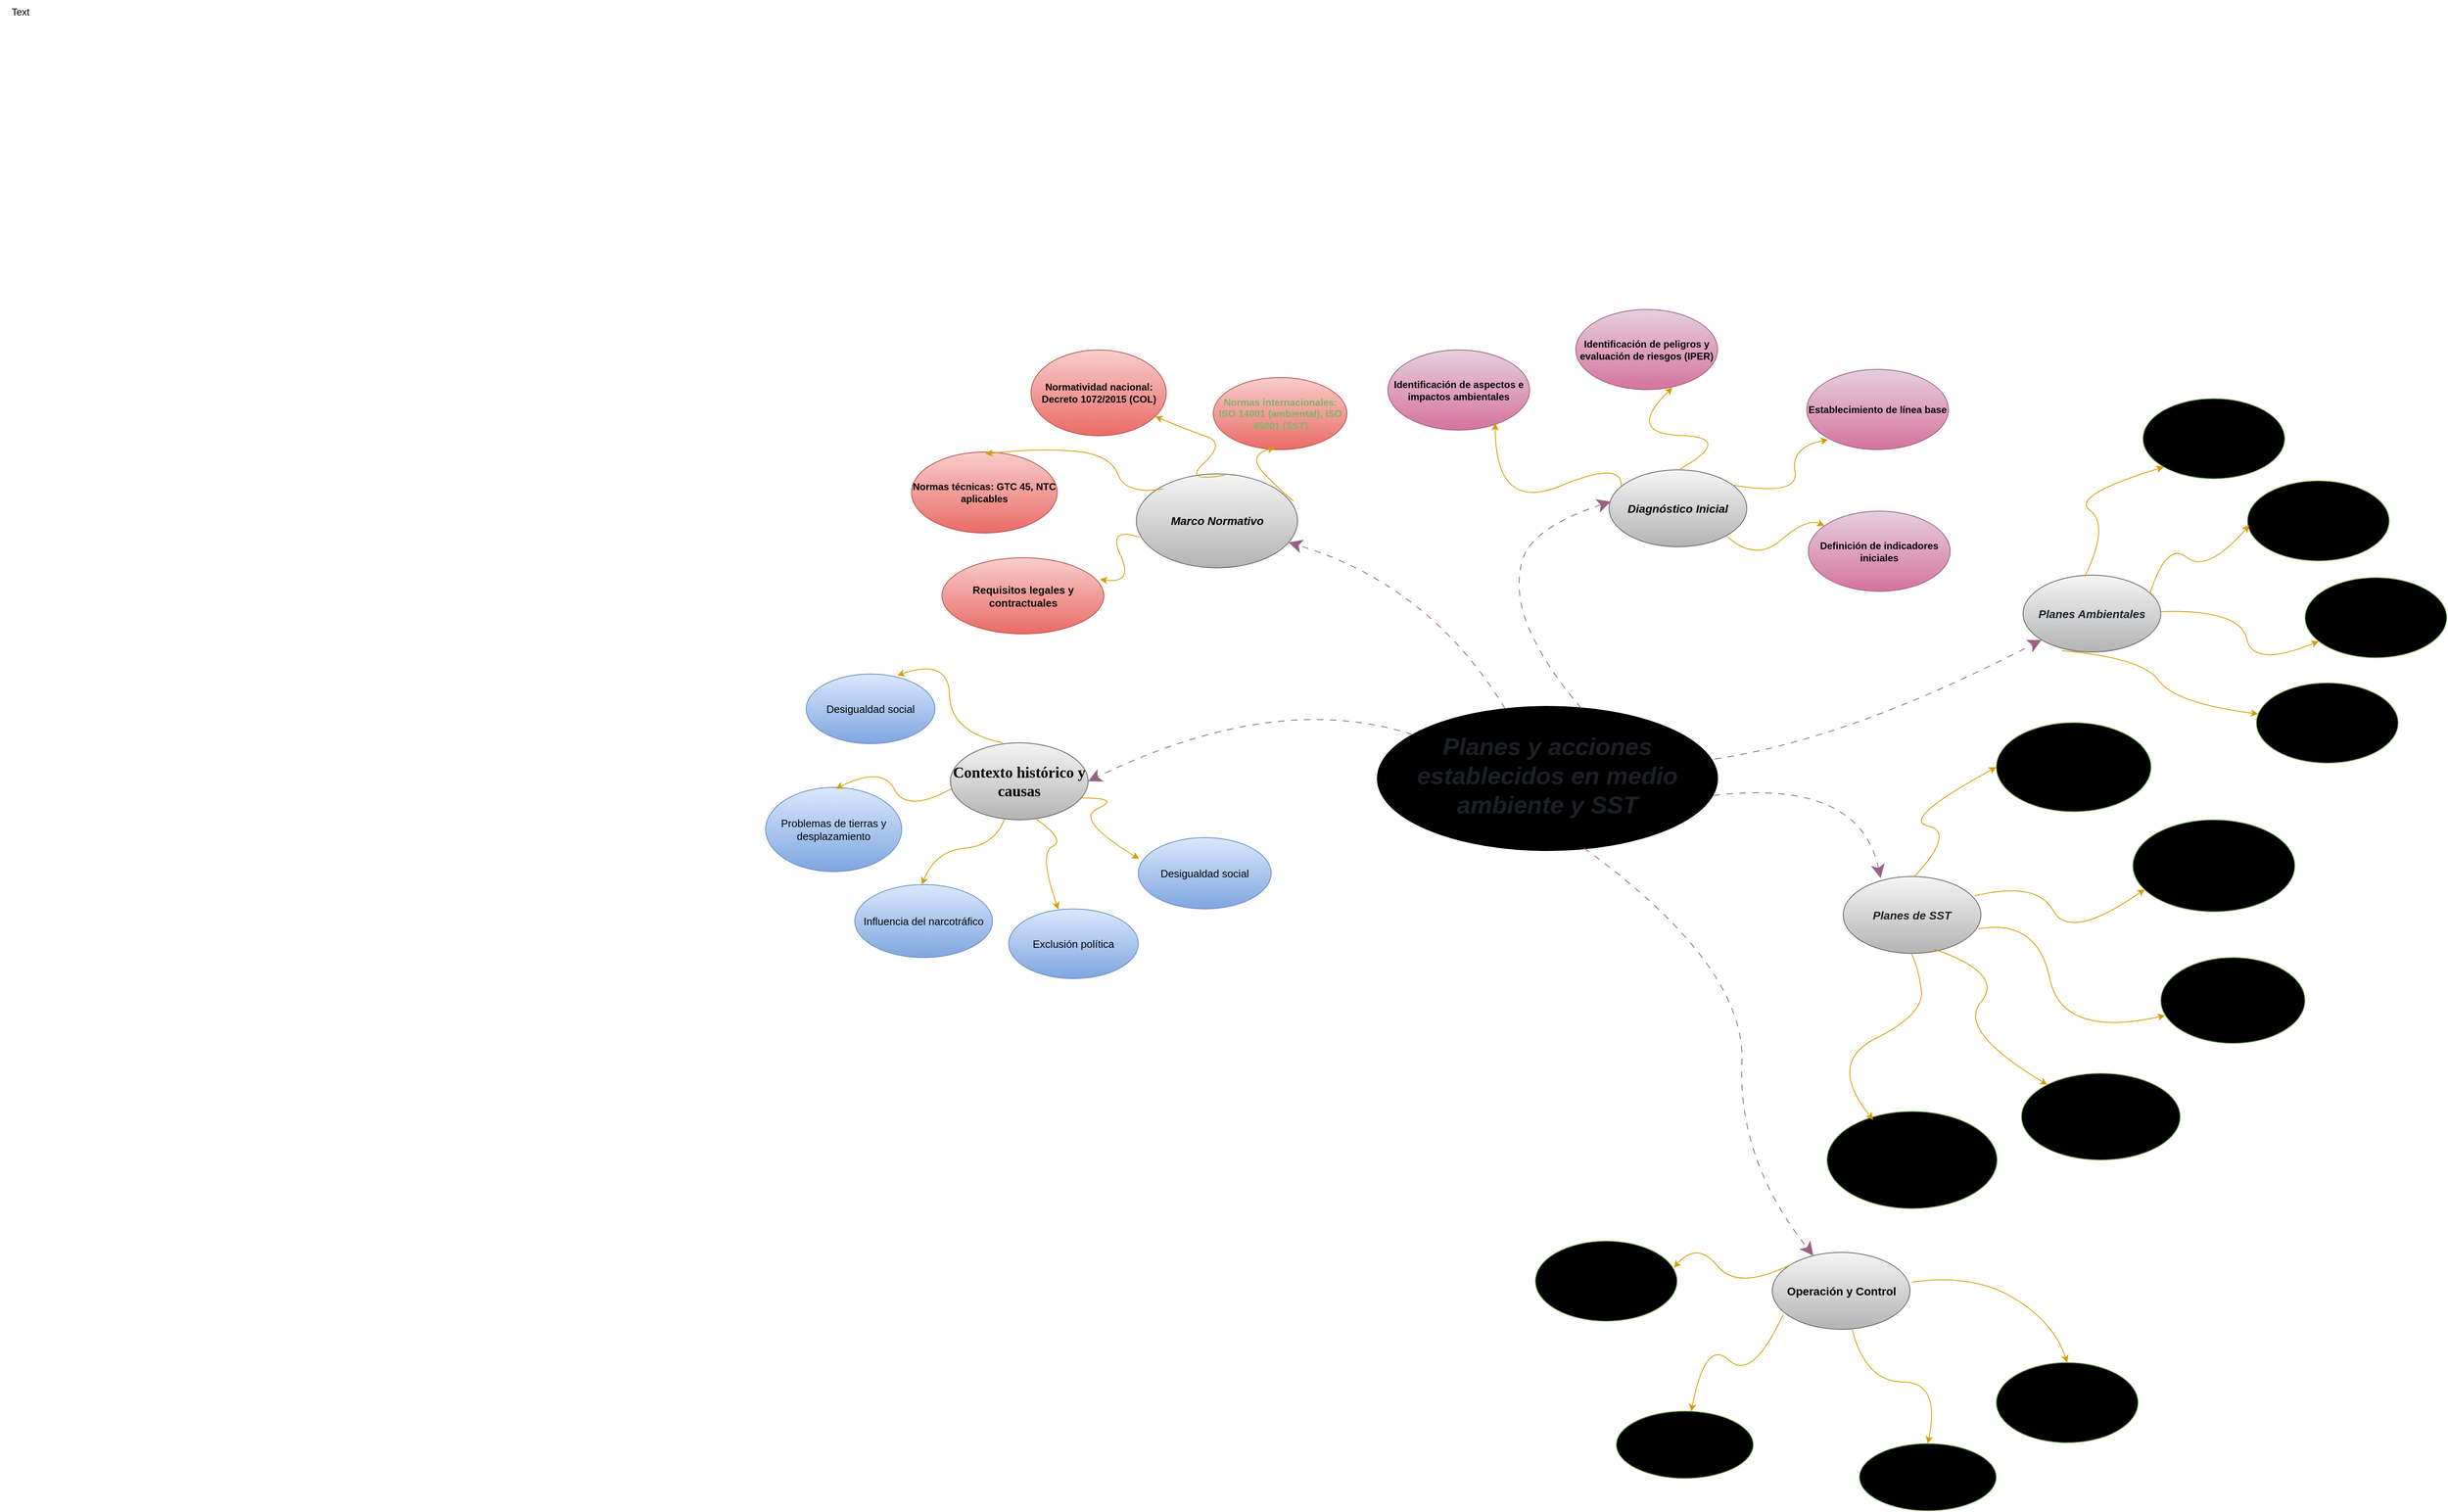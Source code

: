 <mxfile version="28.2.0">
  <diagram name="Página-1" id="9V0abgNr6W8b1tbWLRrC">
    <mxGraphModel dx="1965" dy="1160" grid="1" gridSize="10" guides="1" tooltips="1" connect="1" arrows="1" fold="1" page="1" pageScale="1" pageWidth="3000" pageHeight="1700" math="0" shadow="0">
      <root>
        <mxCell id="0" />
        <mxCell id="1" parent="0" />
        <mxCell id="u9baPHzRedg1W3_j4SZ9-1" value="Text" style="text;html=1;align=center;verticalAlign=middle;resizable=0;points=[];autosize=1;strokeColor=none;fillColor=none;" parent="1" vertex="1">
          <mxGeometry x="255" y="88" width="50" height="30" as="geometry" />
        </mxCell>
        <mxCell id="u9baPHzRedg1W3_j4SZ9-66" value="&lt;h3 style=&quot;box-sizing: border-box; scroll-behavior: smooth; margin-top: 0px; margin-bottom: 0.5rem; line-height: 1.2; font-size: 1.875rem;&quot;&gt;&lt;font face=&quot;Helvetica&quot; style=&quot;color: light-dark(rgb(29, 33, 37), rgb(255, 255, 0));&quot;&gt;&lt;i style=&quot;&quot;&gt;Planes y acciones establecidos en medio ambiente y SST&lt;/i&gt;&lt;/font&gt;&lt;/h3&gt;" style="ellipse;whiteSpace=wrap;html=1;fillColor=#d5e8d4;strokeColor=light-dark(#000000,#33FF33);gradientColor=light-dark(#97D077,#66FF66);align=center;" parent="1" vertex="1">
          <mxGeometry x="1955" y="960" width="420" height="178" as="geometry" />
        </mxCell>
        <mxCell id="u9baPHzRedg1W3_j4SZ9-67" value="&lt;font face=&quot;Times New Roman&quot; style=&quot;color: light-dark(rgb(0, 0, 0), rgb(255, 255, 51)); font-size: 19px;&quot;&gt;&lt;b&gt;Contexto histórico y causas&lt;/b&gt;&lt;/font&gt;" style="ellipse;whiteSpace=wrap;html=1;fillColor=#f5f5f5;strokeColor=#666666;gradientColor=#b3b3b3;" parent="1" vertex="1">
          <mxGeometry x="1428" y="1005" width="170" height="95" as="geometry" />
        </mxCell>
        <mxCell id="u9baPHzRedg1W3_j4SZ9-68" value="&lt;h3&gt;&lt;font style=&quot;color: light-dark(rgb(0, 0, 0), rgb(51, 255, 255));&quot; face=&quot;Helvetica&quot;&gt;&lt;span&gt;&lt;i&gt;Marco Normativo&lt;/i&gt;&lt;/span&gt;&lt;/font&gt;&lt;/h3&gt;" style="ellipse;whiteSpace=wrap;html=1;fillColor=#f5f5f5;strokeColor=#666666;gradientColor=#b3b3b3;fontStyle=1" parent="1" vertex="1">
          <mxGeometry x="1657.5" y="673" width="199" height="116" as="geometry" />
        </mxCell>
        <mxCell id="u9baPHzRedg1W3_j4SZ9-69" value="&lt;h3&gt;&lt;font style=&quot;color: light-dark(rgb(29, 33, 37), rgb(255, 255, 0));&quot;&gt;&lt;b&gt;&lt;i&gt;Planes de SST&lt;/i&gt;&lt;/b&gt;&lt;/font&gt;&lt;/h3&gt;" style="ellipse;whiteSpace=wrap;html=1;fillColor=#f5f5f5;strokeColor=#666666;gradientColor=#b3b3b3;" parent="1" vertex="1">
          <mxGeometry x="2530" y="1170" width="170" height="95" as="geometry" />
        </mxCell>
        <mxCell id="u9baPHzRedg1W3_j4SZ9-70" value="&lt;h3&gt;&lt;font style=&quot;color: light-dark(rgb(0, 0, 0), rgb(102, 255, 102));&quot;&gt;&lt;b&gt;&lt;i&gt;Diagnóstico Inicial&lt;/i&gt;&lt;/b&gt;&lt;/font&gt;&lt;/h3&gt;" style="ellipse;whiteSpace=wrap;html=1;fillColor=#f5f5f5;strokeColor=#666666;gradientColor=#b3b3b3;" parent="1" vertex="1">
          <mxGeometry x="2241" y="668" width="170" height="95" as="geometry" />
        </mxCell>
        <mxCell id="u9baPHzRedg1W3_j4SZ9-71" value="&lt;h3&gt;&lt;font style=&quot;color: light-dark(rgb(29, 33, 37), rgb(255, 255, 0));&quot;&gt;&lt;b&gt;&lt;i&gt;Planes Ambientales&lt;/i&gt;&lt;/b&gt;&lt;/font&gt;&lt;/h3&gt;" style="ellipse;whiteSpace=wrap;html=1;fillColor=#f5f5f5;strokeColor=#666666;gradientColor=#b3b3b3;" parent="1" vertex="1">
          <mxGeometry x="2752" y="798" width="170" height="95" as="geometry" />
        </mxCell>
        <mxCell id="u9baPHzRedg1W3_j4SZ9-72" value="" style="curved=1;endArrow=classic;html=1;rounded=0;fillColor=#e6d0de;gradientColor=#d5739d;strokeColor=#996185;startSize=20;endSize=14;fontStyle=0;dashed=1;dashPattern=8 8;startArrow=none;startFill=0;entryX=0.013;entryY=0.412;entryDx=0;entryDy=0;entryPerimeter=0;exitX=0.6;exitY=0.013;exitDx=0;exitDy=0;exitPerimeter=0;" parent="1" source="u9baPHzRedg1W3_j4SZ9-66" target="u9baPHzRedg1W3_j4SZ9-70" edge="1">
          <mxGeometry width="50" height="50" relative="1" as="geometry">
            <mxPoint x="2063" y="1036" as="sourcePoint" />
            <mxPoint x="2097.5" y="892.11" as="targetPoint" />
            <Array as="points">
              <mxPoint x="2165" y="914" />
              <mxPoint x="2123" y="822" />
              <mxPoint x="2144" y="740" />
            </Array>
          </mxGeometry>
        </mxCell>
        <mxCell id="u9baPHzRedg1W3_j4SZ9-73" value="" style="curved=1;endArrow=classic;html=1;rounded=0;fillColor=#e6d0de;gradientColor=#d5739d;strokeColor=#996185;startSize=20;endSize=14;fontStyle=0;dashed=1;dashPattern=8 8;startArrow=none;startFill=0;" parent="1" target="u9baPHzRedg1W3_j4SZ9-68" edge="1" source="u9baPHzRedg1W3_j4SZ9-66">
          <mxGeometry width="50" height="50" relative="1" as="geometry">
            <mxPoint x="1937.99" y="1045" as="sourcePoint" />
            <mxPoint x="1764.999" y="870.062" as="targetPoint" />
            <Array as="points">
              <mxPoint x="2020" y="810" />
            </Array>
          </mxGeometry>
        </mxCell>
        <mxCell id="u9baPHzRedg1W3_j4SZ9-74" value="" style="curved=1;endArrow=classic;html=1;rounded=0;fillColor=#e6d0de;gradientColor=#d5739d;strokeColor=#996185;startSize=20;endSize=14;fontStyle=0;dashed=1;dashPattern=8 8;startArrow=none;startFill=0;entryX=0.272;entryY=0.022;entryDx=0;entryDy=0;entryPerimeter=0;exitX=0.988;exitY=0.618;exitDx=0;exitDy=0;exitPerimeter=0;" parent="1" target="u9baPHzRedg1W3_j4SZ9-69" edge="1" source="u9baPHzRedg1W3_j4SZ9-66">
          <mxGeometry width="50" height="50" relative="1" as="geometry">
            <mxPoint x="1962" y="1223" as="sourcePoint" />
            <mxPoint x="1994" y="1365" as="targetPoint" />
            <Array as="points">
              <mxPoint x="2550" y="1049" />
            </Array>
          </mxGeometry>
        </mxCell>
        <mxCell id="u9baPHzRedg1W3_j4SZ9-75" value="" style="curved=1;endArrow=classic;html=1;rounded=0;fillColor=#e6d0de;gradientColor=#d5739d;strokeColor=#996185;startSize=20;endSize=14;fontStyle=0;dashed=1;dashPattern=8 8;startArrow=none;startFill=0;exitX=0.992;exitY=0.365;exitDx=0;exitDy=0;exitPerimeter=0;" parent="1" target="u9baPHzRedg1W3_j4SZ9-71" edge="1" source="u9baPHzRedg1W3_j4SZ9-66">
          <mxGeometry width="50" height="50" relative="1" as="geometry">
            <mxPoint x="2181" y="1189" as="sourcePoint" />
            <mxPoint x="2210" y="1333" as="targetPoint" />
            <Array as="points">
              <mxPoint x="2540" y="1000" />
            </Array>
          </mxGeometry>
        </mxCell>
        <mxCell id="u9baPHzRedg1W3_j4SZ9-76" value="" style="curved=1;endArrow=classic;html=1;rounded=0;fillColor=#e6d0de;gradientColor=#d5739d;strokeColor=#996185;startSize=20;endSize=14;fontStyle=0;dashed=1;dashPattern=8 8;startArrow=none;startFill=0;entryX=1;entryY=0.5;entryDx=0;entryDy=0;" parent="1" source="u9baPHzRedg1W3_j4SZ9-66" target="u9baPHzRedg1W3_j4SZ9-67" edge="1">
          <mxGeometry width="50" height="50" relative="1" as="geometry">
            <mxPoint x="1825.076" y="1297.543" as="sourcePoint" />
            <mxPoint x="1625" y="1322" as="targetPoint" />
            <Array as="points">
              <mxPoint x="1830" y="940" />
            </Array>
          </mxGeometry>
        </mxCell>
        <mxCell id="u9baPHzRedg1W3_j4SZ9-77" value="&lt;font style=&quot;color: light-dark(rgb(0, 0, 0), rgb(51, 255, 255)); font-size: 13px;&quot;&gt;Desigualdad social&lt;/font&gt;" style="ellipse;whiteSpace=wrap;html=1;fillColor=#dae8fc;strokeColor=#6c8ebf;gradientColor=#7ea6e0;" parent="1" vertex="1">
          <mxGeometry x="1250" y="920" width="159" height="86" as="geometry" />
        </mxCell>
        <mxCell id="u9baPHzRedg1W3_j4SZ9-78" value="&lt;font style=&quot;color: light-dark(rgb(0, 0, 0), rgb(51, 255, 255)); font-size: 13px;&quot;&gt;Problemas de tierras y desplazamiento&lt;/font&gt;" style="ellipse;whiteSpace=wrap;html=1;fillColor=#dae8fc;strokeColor=#6c8ebf;gradientColor=#7ea6e0;" parent="1" vertex="1">
          <mxGeometry x="1200" y="1060" width="168" height="104" as="geometry" />
        </mxCell>
        <mxCell id="u9baPHzRedg1W3_j4SZ9-79" value="&lt;font style=&quot;color: light-dark(rgb(0, 0, 0), rgb(51, 255, 255)); font-size: 13px;&quot;&gt;Desigualdad social&lt;/font&gt;" style="ellipse;whiteSpace=wrap;html=1;fillColor=#dae8fc;strokeColor=#6c8ebf;gradientColor=#7ea6e0;" parent="1" vertex="1">
          <mxGeometry x="1660" y="1122" width="164" height="88" as="geometry" />
        </mxCell>
        <mxCell id="u9baPHzRedg1W3_j4SZ9-80" value="&lt;font style=&quot;color: light-dark(rgb(0, 0, 0), rgb(51, 255, 255)); font-size: 13px;&quot;&gt;Influencia del narcotráfico&lt;/font&gt;" style="ellipse;whiteSpace=wrap;html=1;fillColor=#dae8fc;strokeColor=#6c8ebf;gradientColor=#7ea6e0;" parent="1" vertex="1">
          <mxGeometry x="1310" y="1180" width="170" height="90" as="geometry" />
        </mxCell>
        <mxCell id="u9baPHzRedg1W3_j4SZ9-81" value="&lt;font style=&quot;color: light-dark(rgb(0, 0, 0), rgb(51, 255, 255)); font-size: 13px;&quot;&gt;Exclusión política&lt;/font&gt;" style="ellipse;whiteSpace=wrap;html=1;fillColor=#dae8fc;strokeColor=#6c8ebf;gradientColor=#7ea6e0;" parent="1" vertex="1">
          <mxGeometry x="1500" y="1210" width="160" height="86" as="geometry" />
        </mxCell>
        <mxCell id="u9baPHzRedg1W3_j4SZ9-83" value="&lt;font style=&quot;color: light-dark(rgb(130, 179, 102), rgb(102, 255, 255));&quot;&gt;&lt;strong data-start=&quot;463&quot; data-end=&quot;489&quot; style=&quot;&quot;&gt;Normas internacionales&lt;/strong&gt;: ISO 14001 (ambiental), ISO 45001 (SST)&lt;/font&gt;" style="ellipse;whiteSpace=wrap;html=1;fillColor=#f8cecc;strokeColor=light-dark(#B85450,#33FFFF);gradientColor=#ea6b66;fontStyle=1" parent="1" vertex="1">
          <mxGeometry x="1752.5" y="554" width="165" height="89" as="geometry" />
        </mxCell>
        <mxCell id="u9baPHzRedg1W3_j4SZ9-84" value="&lt;font style=&quot;color: light-dark(rgb(0, 0, 0), rgb(102, 255, 255));&quot;&gt;&lt;strong data-start=&quot;534&quot; data-end=&quot;559&quot;&gt;Normatividad nacional&lt;/strong&gt;: Decreto 1072/2015 (COL)&lt;/font&gt;" style="ellipse;whiteSpace=wrap;html=1;fillColor=#f8cecc;strokeColor=light-dark(#B85450,#66FFFF);gradientColor=#ea6b66;fontStyle=1" parent="1" vertex="1">
          <mxGeometry x="1527.5" y="520" width="167" height="106" as="geometry" />
        </mxCell>
        <mxCell id="u9baPHzRedg1W3_j4SZ9-85" value="&lt;font style=&quot;color: light-dark(rgb(0, 0, 0), rgb(102, 255, 255));&quot;&gt;&lt;strong data-start=&quot;589&quot; data-end=&quot;608&quot;&gt;Normas técnicas&lt;/strong&gt;: GTC 45, NTC aplicables&lt;/font&gt;" style="ellipse;whiteSpace=wrap;html=1;fillColor=#f8cecc;strokeColor=light-dark(#B85450,#66FFFF);gradientColor=#ea6b66;fontStyle=1" parent="1" vertex="1">
          <mxGeometry x="1380" y="646" width="180" height="100" as="geometry" />
        </mxCell>
        <mxCell id="u9baPHzRedg1W3_j4SZ9-86" value="&lt;font style=&quot;font-size: 13px; color: light-dark(rgb(0, 0, 0), rgb(102, 255, 255));&quot;&gt;Requisitos legales y contractuales&lt;/font&gt;" style="ellipse;whiteSpace=wrap;html=1;fillColor=#f8cecc;strokeColor=light-dark(#B85450,#66FFFF);gradientColor=#ea6b66;fontStyle=1" parent="1" vertex="1">
          <mxGeometry x="1417.5" y="776.5" width="200" height="94" as="geometry" />
        </mxCell>
        <mxCell id="u9baPHzRedg1W3_j4SZ9-90" value="&lt;font style=&quot;color: light-dark(rgb(0, 0, 0), rgb(51, 255, 255)); font-size: 13px;&quot;&gt;Factores de riesgo ergonómico y psicosocial&lt;/font&gt;" style="ellipse;whiteSpace=wrap;html=1;fillColor=#d5e8d4;strokeColor=#82b366;gradientColor=light-dark(#97D077,#295A52);fontStyle=1" parent="1" vertex="1">
          <mxGeometry x="2510" y="1460" width="210" height="120" as="geometry" />
        </mxCell>
        <mxCell id="u9baPHzRedg1W3_j4SZ9-91" value="&lt;font style=&quot;color: light-dark(rgb(0, 0, 0), rgb(51, 255, 255)); font-size: 13px;&quot;&gt;&lt;b&gt;Gestión de contratistas y visitantes&lt;/b&gt;&lt;/font&gt;" style="ellipse;whiteSpace=wrap;html=1;fillColor=#d5e8d4;strokeColor=#82b366;gradientColor=light-dark(#97D077,#295A52);" parent="1" vertex="1">
          <mxGeometry x="2750" y="1413" width="196" height="107" as="geometry" />
        </mxCell>
        <mxCell id="u9baPHzRedg1W3_j4SZ9-92" value="&lt;font style=&quot;font-size: 13px; color: light-dark(rgb(0, 0, 0), rgb(51, 255, 255));&quot;&gt;&lt;b&gt;Inspecciones planeadas&lt;/b&gt;&lt;/font&gt;" style="ellipse;whiteSpace=wrap;html=1;fillColor=#d5e8d4;strokeColor=#82b366;gradientColor=light-dark(#97D077,#295A52);" parent="1" vertex="1">
          <mxGeometry x="2922" y="1270" width="178" height="106" as="geometry" />
        </mxCell>
        <mxCell id="u9baPHzRedg1W3_j4SZ9-93" value="&lt;font style=&quot;color: light-dark(rgb(0, 0, 0), rgb(51, 255, 255));&quot;&gt;&lt;strong data-end=&quot;1241&quot; data-start=&quot;1217&quot;&gt;Entrega y uso de EPP&lt;/strong&gt; (Elementos de Protección Personal)&lt;/font&gt;" style="ellipse;whiteSpace=wrap;html=1;fillColor=#d5e8d4;strokeColor=#82b366;gradientColor=light-dark(#97D077,#295A52);" parent="1" vertex="1">
          <mxGeometry x="2887.5" y="1100" width="200" height="113.5" as="geometry" />
        </mxCell>
        <mxCell id="u9baPHzRedg1W3_j4SZ9-94" value="&lt;font style=&quot;color: light-dark(rgb(0, 0, 0), rgb(51, 255, 255));&quot;&gt;&lt;strong data-end=&quot;1199&quot; data-start=&quot;1171&quot;&gt;Capacitación y formación&lt;/strong&gt; del personal&lt;/font&gt;" style="ellipse;whiteSpace=wrap;html=1;fillColor=#d5e8d4;strokeColor=#82b366;gradientColor=light-dark(#97D077,#295A52);" parent="1" vertex="1">
          <mxGeometry x="2719" y="980" width="191" height="110" as="geometry" />
        </mxCell>
        <mxCell id="u9baPHzRedg1W3_j4SZ9-95" value="&lt;font style=&quot;color: light-dark(rgb(0, 0, 0), rgb(51, 255, 51));&quot;&gt;&lt;b&gt;Identificación de &lt;span data-end=&quot;775&quot; data-start=&quot;740&quot;&gt;aspectos e impactos ambientales&lt;/span&gt;&lt;/b&gt;&lt;/font&gt;" style="ellipse;whiteSpace=wrap;html=1;fillColor=#e6d0de;strokeColor=#996185;gradientColor=#d5739d;" parent="1" vertex="1">
          <mxGeometry x="1968" y="520" width="175" height="99" as="geometry" />
        </mxCell>
        <mxCell id="u9baPHzRedg1W3_j4SZ9-96" value="&lt;font style=&quot;color: light-dark(rgb(0, 0, 0), rgb(51, 255, 51));&quot;&gt;&lt;b&gt;Identificación de &lt;span data-end=&quot;834&quot; data-start=&quot;798&quot;&gt;peligros y evaluación de riesgos&lt;/span&gt; (IPER)&lt;/b&gt;&lt;/font&gt;" style="ellipse;whiteSpace=wrap;html=1;fillColor=#e6d0de;strokeColor=#996185;gradientColor=#d5739d;" parent="1" vertex="1">
          <mxGeometry x="2200" y="470" width="175" height="99" as="geometry" />
        </mxCell>
        <mxCell id="u9baPHzRedg1W3_j4SZ9-97" value="&lt;font style=&quot;color: light-dark(rgb(0, 0, 0), rgb(51, 255, 51));&quot;&gt;&lt;b&gt;Establecimiento de &lt;span data-end=&quot;879&quot; data-start=&quot;865&quot;&gt;línea base&lt;/span&gt;&lt;/b&gt;&lt;/font&gt;" style="ellipse;whiteSpace=wrap;html=1;fillColor=#e6d0de;strokeColor=#996185;gradientColor=#d5739d;" parent="1" vertex="1">
          <mxGeometry x="2485" y="544" width="175" height="99" as="geometry" />
        </mxCell>
        <mxCell id="u9baPHzRedg1W3_j4SZ9-98" value="&lt;font face=&quot;Helvetica&quot; style=&quot;color: light-dark(rgb(0, 0, 0), rgb(51, 255, 51));&quot;&gt;&lt;b&gt;Definición de &lt;span data-end=&quot;923&quot; data-start=&quot;898&quot;&gt;indicadores iniciales&lt;/span&gt;&lt;/b&gt;&lt;/font&gt;" style="ellipse;whiteSpace=wrap;html=1;fillColor=#e6d0de;strokeColor=#996185;gradientColor=#d5739d;" parent="1" vertex="1">
          <mxGeometry x="2487" y="719" width="175" height="99" as="geometry" />
        </mxCell>
        <mxCell id="u9baPHzRedg1W3_j4SZ9-100" value="" style="curved=1;endArrow=classic;html=1;rounded=0;entryX=0.006;entryY=0.299;entryDx=0;entryDy=0;entryPerimeter=0;fillColor=#ffcd28;gradientColor=#ffa500;strokeColor=#d79b00;" parent="1" target="u9baPHzRedg1W3_j4SZ9-79" edge="1">
          <mxGeometry width="50" height="50" relative="1" as="geometry">
            <mxPoint x="1590" y="1073" as="sourcePoint" />
            <mxPoint x="1640" y="1023" as="targetPoint" />
            <Array as="points">
              <mxPoint x="1640" y="1073" />
              <mxPoint x="1580" y="1099" />
            </Array>
          </mxGeometry>
        </mxCell>
        <mxCell id="u9baPHzRedg1W3_j4SZ9-101" value="" style="curved=1;endArrow=classic;html=1;rounded=0;entryX=0.383;entryY=0.007;entryDx=0;entryDy=0;entryPerimeter=0;fillColor=#ffcd28;gradientColor=#ffa500;strokeColor=#d79b00;exitX=0.623;exitY=0.99;exitDx=0;exitDy=0;exitPerimeter=0;" parent="1" source="u9baPHzRedg1W3_j4SZ9-67" target="u9baPHzRedg1W3_j4SZ9-81" edge="1">
          <mxGeometry width="50" height="50" relative="1" as="geometry">
            <mxPoint x="1529" y="1103" as="sourcePoint" />
            <mxPoint x="1566" y="1149" as="targetPoint" />
            <Array as="points">
              <mxPoint x="1571" y="1125" />
              <mxPoint x="1537" y="1141" />
            </Array>
          </mxGeometry>
        </mxCell>
        <mxCell id="u9baPHzRedg1W3_j4SZ9-102" value="" style="curved=1;endArrow=classic;html=1;rounded=0;entryX=0.487;entryY=0;entryDx=0;entryDy=0;entryPerimeter=0;fillColor=#ffcd28;gradientColor=#ffa500;strokeColor=#d79b00;" parent="1" source="u9baPHzRedg1W3_j4SZ9-67" target="u9baPHzRedg1W3_j4SZ9-80" edge="1">
          <mxGeometry width="50" height="50" relative="1" as="geometry">
            <mxPoint x="1392" y="1104" as="sourcePoint" />
            <mxPoint x="1431" y="1189" as="targetPoint" />
            <Array as="points">
              <mxPoint x="1482" y="1132" />
              <mxPoint x="1410" y="1138" />
            </Array>
          </mxGeometry>
        </mxCell>
        <mxCell id="u9baPHzRedg1W3_j4SZ9-103" value="" style="curved=1;endArrow=classic;html=1;rounded=0;entryX=0.517;entryY=0.015;entryDx=0;entryDy=0;entryPerimeter=0;fillColor=#ffcd28;gradientColor=#ffa500;strokeColor=#d79b00;exitX=0.008;exitY=0.597;exitDx=0;exitDy=0;exitPerimeter=0;" parent="1" source="u9baPHzRedg1W3_j4SZ9-67" target="u9baPHzRedg1W3_j4SZ9-78" edge="1">
          <mxGeometry width="50" height="50" relative="1" as="geometry">
            <mxPoint x="1398" y="1005" as="sourcePoint" />
            <mxPoint x="1326" y="1097" as="targetPoint" />
            <Array as="points">
              <mxPoint x="1374" y="1092" />
              <mxPoint x="1344" y="1033" />
            </Array>
          </mxGeometry>
        </mxCell>
        <mxCell id="u9baPHzRedg1W3_j4SZ9-104" value="" style="curved=1;endArrow=classic;html=1;rounded=0;entryX=0.708;entryY=0.021;entryDx=0;entryDy=0;entryPerimeter=0;fillColor=#ffcd28;gradientColor=#ffa500;strokeColor=#d79b00;exitX=0.382;exitY=0;exitDx=0;exitDy=0;exitPerimeter=0;" parent="1" source="u9baPHzRedg1W3_j4SZ9-67" target="u9baPHzRedg1W3_j4SZ9-77" edge="1">
          <mxGeometry width="50" height="50" relative="1" as="geometry">
            <mxPoint x="1480" y="910" as="sourcePoint" />
            <mxPoint x="1362" y="945" as="targetPoint" />
            <Array as="points">
              <mxPoint x="1428" y="992" />
              <mxPoint x="1426" y="900" />
            </Array>
          </mxGeometry>
        </mxCell>
        <mxCell id="u9baPHzRedg1W3_j4SZ9-105" value="" style="curved=1;endArrow=classic;html=1;rounded=0;fillColor=#ffcd28;gradientColor=#ffa500;strokeColor=#d79b00;entryX=0;entryY=0.5;entryDx=0;entryDy=0;exitX=0.518;exitY=0;exitDx=0;exitDy=0;exitPerimeter=0;" parent="1" source="u9baPHzRedg1W3_j4SZ9-69" target="u9baPHzRedg1W3_j4SZ9-94" edge="1">
          <mxGeometry width="50" height="50" relative="1" as="geometry">
            <mxPoint x="2616" y="1165" as="sourcePoint" />
            <mxPoint x="2666" y="1115" as="targetPoint" />
            <Array as="points">
              <mxPoint x="2669" y="1115" />
              <mxPoint x="2600" y="1100" />
            </Array>
          </mxGeometry>
        </mxCell>
        <mxCell id="u9baPHzRedg1W3_j4SZ9-106" value="" style="curved=1;endArrow=classic;html=1;rounded=0;fillColor=#ffcd28;gradientColor=#ffa500;strokeColor=#d79b00;entryX=0.073;entryY=0.756;entryDx=0;entryDy=0;entryPerimeter=0;exitX=0.954;exitY=0.253;exitDx=0;exitDy=0;exitPerimeter=0;" parent="1" source="u9baPHzRedg1W3_j4SZ9-69" target="u9baPHzRedg1W3_j4SZ9-93" edge="1">
          <mxGeometry width="50" height="50" relative="1" as="geometry">
            <mxPoint x="2686" y="1190" as="sourcePoint" />
            <mxPoint x="2701" y="1100" as="targetPoint" />
            <Array as="points">
              <mxPoint x="2769" y="1175" />
              <mxPoint x="2810" y="1250" />
            </Array>
          </mxGeometry>
        </mxCell>
        <mxCell id="u9baPHzRedg1W3_j4SZ9-107" value="" style="curved=1;endArrow=classic;html=1;rounded=0;fillColor=#ffcd28;gradientColor=#ffa500;strokeColor=#d79b00;entryX=0.03;entryY=0.676;entryDx=0;entryDy=0;entryPerimeter=0;exitX=0.983;exitY=0.68;exitDx=0;exitDy=0;exitPerimeter=0;" parent="1" source="u9baPHzRedg1W3_j4SZ9-69" target="u9baPHzRedg1W3_j4SZ9-92" edge="1">
          <mxGeometry width="50" height="50" relative="1" as="geometry">
            <mxPoint x="2693" y="1241" as="sourcePoint" />
            <mxPoint x="2745" y="1149" as="targetPoint" />
            <Array as="points">
              <mxPoint x="2770" y="1222" />
              <mxPoint x="2800" y="1370" />
            </Array>
          </mxGeometry>
        </mxCell>
        <mxCell id="u9baPHzRedg1W3_j4SZ9-108" value="" style="curved=1;endArrow=classic;html=1;rounded=0;fillColor=#ffcd28;gradientColor=#ffa500;strokeColor=#d79b00;exitX=0.658;exitY=0.942;exitDx=0;exitDy=0;exitPerimeter=0;" parent="1" source="u9baPHzRedg1W3_j4SZ9-69" target="u9baPHzRedg1W3_j4SZ9-91" edge="1">
          <mxGeometry width="50" height="50" relative="1" as="geometry">
            <mxPoint x="2621" y="1279" as="sourcePoint" />
            <mxPoint x="2764" y="1247" as="targetPoint" />
            <Array as="points">
              <mxPoint x="2730" y="1290" />
              <mxPoint x="2670" y="1360" />
            </Array>
          </mxGeometry>
        </mxCell>
        <mxCell id="u9baPHzRedg1W3_j4SZ9-109" value="" style="curved=1;endArrow=classic;html=1;rounded=0;fillColor=#ffcd28;gradientColor=#ffa500;strokeColor=#d79b00;exitX=0.491;exitY=0.986;exitDx=0;exitDy=0;exitPerimeter=0;entryX=0.272;entryY=0.087;entryDx=0;entryDy=0;entryPerimeter=0;" parent="1" source="u9baPHzRedg1W3_j4SZ9-69" target="u9baPHzRedg1W3_j4SZ9-90" edge="1">
          <mxGeometry width="50" height="50" relative="1" as="geometry">
            <mxPoint x="2539" y="1272" as="sourcePoint" />
            <mxPoint x="2668" y="1327" as="targetPoint" />
            <Array as="points">
              <mxPoint x="2623" y="1282" />
              <mxPoint x="2630" y="1340" />
              <mxPoint x="2510" y="1400" />
            </Array>
          </mxGeometry>
        </mxCell>
        <mxCell id="u9baPHzRedg1W3_j4SZ9-113" value="" style="curved=1;endArrow=classic;html=1;rounded=0;fillColor=#ffcd28;gradientColor=#ffa500;strokeColor=#d79b00;entryX=0.461;entryY=0.975;entryDx=0;entryDy=0;entryPerimeter=0;exitX=0.975;exitY=0.287;exitDx=0;exitDy=0;exitPerimeter=0;fontStyle=1" parent="1" source="u9baPHzRedg1W3_j4SZ9-68" target="u9baPHzRedg1W3_j4SZ9-83" edge="1">
          <mxGeometry width="50" height="50" relative="1" as="geometry">
            <mxPoint x="1792.5" y="700" as="sourcePoint" />
            <mxPoint x="1842.5" y="650" as="targetPoint" />
            <Array as="points">
              <mxPoint x="1842.5" y="700" />
              <mxPoint x="1792.5" y="650" />
            </Array>
          </mxGeometry>
        </mxCell>
        <mxCell id="u9baPHzRedg1W3_j4SZ9-115" value="" style="curved=1;endArrow=classic;html=1;rounded=0;fillColor=#ffcd28;gradientColor=#ffa500;strokeColor=#d79b00;exitX=0.02;exitY=0.674;exitDx=0;exitDy=0;exitPerimeter=0;entryX=0.976;entryY=0.284;entryDx=0;entryDy=0;entryPerimeter=0;fontStyle=1" parent="1" source="u9baPHzRedg1W3_j4SZ9-68" target="u9baPHzRedg1W3_j4SZ9-86" edge="1">
          <mxGeometry width="50" height="50" relative="1" as="geometry">
            <mxPoint x="1617.5" y="682" as="sourcePoint" />
            <mxPoint x="1573.5" y="806" as="targetPoint" />
            <Array as="points">
              <mxPoint x="1621.5" y="738" />
              <mxPoint x="1654.5" y="809" />
            </Array>
          </mxGeometry>
        </mxCell>
        <mxCell id="u9baPHzRedg1W3_j4SZ9-116" value="" style="curved=1;endArrow=classic;html=1;rounded=0;exitX=0.166;exitY=0.159;exitDx=0;exitDy=0;exitPerimeter=0;entryX=0.507;entryY=0.022;entryDx=0;entryDy=0;entryPerimeter=0;fillColor=#ffcd28;gradientColor=#ffa500;strokeColor=#d79b00;fontStyle=1" parent="1" source="u9baPHzRedg1W3_j4SZ9-68" target="u9baPHzRedg1W3_j4SZ9-85" edge="1">
          <mxGeometry width="50" height="50" relative="1" as="geometry">
            <mxPoint x="1678.5" y="689" as="sourcePoint" />
            <mxPoint x="1580.5" y="650" as="targetPoint" />
            <Array as="points">
              <mxPoint x="1644.5" y="699" />
              <mxPoint x="1625.5" y="649" />
              <mxPoint x="1538.5" y="641" />
            </Array>
          </mxGeometry>
        </mxCell>
        <mxCell id="u9baPHzRedg1W3_j4SZ9-117" value="" style="curved=1;endArrow=classic;html=1;rounded=0;fillColor=#ffcd28;gradientColor=#ffa500;strokeColor=#d79b00;exitX=0.55;exitY=0.013;exitDx=0;exitDy=0;exitPerimeter=0;fontStyle=1" parent="1" source="u9baPHzRedg1W3_j4SZ9-68" target="u9baPHzRedg1W3_j4SZ9-84" edge="1">
          <mxGeometry width="50" height="50" relative="1" as="geometry">
            <mxPoint x="1751.5" y="678" as="sourcePoint" />
            <mxPoint x="1801.5" y="628" as="targetPoint" />
            <Array as="points">
              <mxPoint x="1714.5" y="684" />
              <mxPoint x="1767.5" y="635" />
              <mxPoint x="1721.5" y="619" />
            </Array>
          </mxGeometry>
        </mxCell>
        <mxCell id="u9baPHzRedg1W3_j4SZ9-118" value="" style="curved=1;endArrow=classic;html=1;rounded=0;fillColor=#ffcd28;gradientColor=#ffa500;strokeColor=#d79b00;exitX=0.086;exitY=0.23;exitDx=0;exitDy=0;exitPerimeter=0;entryX=0.757;entryY=0.913;entryDx=0;entryDy=0;entryPerimeter=0;" parent="1" source="u9baPHzRedg1W3_j4SZ9-70" target="u9baPHzRedg1W3_j4SZ9-95" edge="1">
          <mxGeometry width="50" height="50" relative="1" as="geometry">
            <mxPoint x="2315" y="696" as="sourcePoint" />
            <mxPoint x="2240" y="582" as="targetPoint" />
            <Array as="points">
              <mxPoint x="2260" y="655" />
              <mxPoint x="2101" y="721" />
            </Array>
          </mxGeometry>
        </mxCell>
        <mxCell id="u9baPHzRedg1W3_j4SZ9-119" value="" style="curved=1;endArrow=classic;html=1;rounded=0;fillColor=#ffcd28;gradientColor=#ffa500;strokeColor=#d79b00;entryX=0.681;entryY=0.974;entryDx=0;entryDy=0;entryPerimeter=0;exitX=0.516;exitY=-0.011;exitDx=0;exitDy=0;exitPerimeter=0;" parent="1" source="u9baPHzRedg1W3_j4SZ9-70" target="u9baPHzRedg1W3_j4SZ9-96" edge="1">
          <mxGeometry width="50" height="50" relative="1" as="geometry">
            <mxPoint x="2387" y="672" as="sourcePoint" />
            <mxPoint x="2326" y="542" as="targetPoint" />
            <Array as="points">
              <mxPoint x="2397" y="628" />
              <mxPoint x="2261" y="623" />
            </Array>
          </mxGeometry>
        </mxCell>
        <mxCell id="u9baPHzRedg1W3_j4SZ9-120" value="" style="curved=1;endArrow=classic;html=1;rounded=0;entryX=0.15;entryY=0.876;entryDx=0;entryDy=0;entryPerimeter=0;exitX=0.897;exitY=0.197;exitDx=0;exitDy=0;exitPerimeter=0;fillColor=#ffcd28;gradientColor=#ffa500;strokeColor=#d79b00;" parent="1" source="u9baPHzRedg1W3_j4SZ9-70" target="u9baPHzRedg1W3_j4SZ9-97" edge="1">
          <mxGeometry width="50" height="50" relative="1" as="geometry">
            <mxPoint x="2465" y="690" as="sourcePoint" />
            <mxPoint x="2515" y="640" as="targetPoint" />
            <Array as="points">
              <mxPoint x="2476" y="701" />
              <mxPoint x="2465" y="640" />
            </Array>
          </mxGeometry>
        </mxCell>
        <mxCell id="u9baPHzRedg1W3_j4SZ9-121" value="" style="curved=1;endArrow=classic;html=1;rounded=0;fillColor=#ffcd28;gradientColor=#ffa500;strokeColor=#d79b00;exitX=0.856;exitY=0.865;exitDx=0;exitDy=0;exitPerimeter=0;" parent="1" source="u9baPHzRedg1W3_j4SZ9-70" target="u9baPHzRedg1W3_j4SZ9-98" edge="1">
          <mxGeometry width="50" height="50" relative="1" as="geometry">
            <mxPoint x="2456" y="759" as="sourcePoint" />
            <mxPoint x="2506" y="709" as="targetPoint" />
            <Array as="points">
              <mxPoint x="2422" y="782" />
              <mxPoint x="2485" y="727" />
            </Array>
          </mxGeometry>
        </mxCell>
        <mxCell id="u9baPHzRedg1W3_j4SZ9-123" value="&lt;font style=&quot;color: light-dark(rgb(0, 0, 0), rgb(255, 255, 102));&quot;&gt;&lt;b style=&quot;&quot;&gt;&lt;span style=&quot;&quot; data-end=&quot;1001&quot; data-start=&quot;969&quot;&gt;Gestión integral de residuos&lt;/span&gt; (PGRS)&lt;/b&gt;&lt;/font&gt;" style="ellipse;whiteSpace=wrap;html=1;fillColor=#d5e8d4;strokeColor=#82b366;gradientColor=light-dark(#97D077,#0000CC);" parent="1" vertex="1">
          <mxGeometry x="2900" y="580" width="175" height="99" as="geometry" />
        </mxCell>
        <mxCell id="u9baPHzRedg1W3_j4SZ9-124" value="&lt;font style=&quot;color: light-dark(rgb(0, 0, 0), rgb(255, 255, 102));&quot;&gt;&lt;b style=&quot;&quot;&gt;&lt;span style=&quot;&quot; data-end=&quot;1030&quot; data-start=&quot;1013&quot;&gt;Uso eficiente&lt;/span&gt; de agua y energía&lt;/b&gt;&lt;/font&gt;" style="ellipse;whiteSpace=wrap;html=1;fillColor=#d5e8d4;strokeColor=#82b366;gradientColor=light-dark(#97D077,#0000CC);" parent="1" vertex="1">
          <mxGeometry x="3029" y="681.5" width="175" height="99" as="geometry" />
        </mxCell>
        <mxCell id="u9baPHzRedg1W3_j4SZ9-125" value="&lt;div&gt;&lt;font style=&quot;color: light-dark(rgb(0, 0, 0), rgb(255, 255, 102));&quot;&gt;&lt;b style=&quot;&quot;&gt;Control de emisiones y ruido&lt;/b&gt;&lt;/font&gt;&lt;/div&gt;" style="ellipse;whiteSpace=wrap;html=1;fillColor=#d5e8d4;strokeColor=#82b366;gradientColor=light-dark(#97D077,#0000CC);" parent="1" vertex="1">
          <mxGeometry x="3100" y="801" width="175" height="99" as="geometry" />
        </mxCell>
        <mxCell id="u9baPHzRedg1W3_j4SZ9-126" value="&lt;div&gt;&lt;font style=&quot;font-size: 13px; color: light-dark(rgb(0, 0, 0), rgb(255, 255, 102));&quot;&gt;&lt;b style=&quot;&quot;&gt;Compras y contrataciones sostenibles&lt;/b&gt;&lt;/font&gt;&lt;/div&gt;" style="ellipse;whiteSpace=wrap;html=1;fillColor=#d5e8d4;strokeColor=#82b366;gradientColor=light-dark(#97D077,#0000CC);" parent="1" vertex="1">
          <mxGeometry x="3040" y="931" width="175" height="99" as="geometry" />
        </mxCell>
        <mxCell id="u9baPHzRedg1W3_j4SZ9-127" value="" style="curved=1;endArrow=classic;html=1;rounded=0;fillColor=#ffcd28;gradientColor=#ffa500;strokeColor=#d79b00;entryX=0;entryY=1;entryDx=0;entryDy=0;exitX=0.449;exitY=0.016;exitDx=0;exitDy=0;exitPerimeter=0;" parent="1" source="u9baPHzRedg1W3_j4SZ9-71" target="u9baPHzRedg1W3_j4SZ9-123" edge="1">
          <mxGeometry width="50" height="50" relative="1" as="geometry">
            <mxPoint x="2860" y="875" as="sourcePoint" />
            <mxPoint x="2910" y="825" as="targetPoint" />
            <Array as="points">
              <mxPoint x="2859" y="736" />
              <mxPoint x="2810" y="700" />
            </Array>
          </mxGeometry>
        </mxCell>
        <mxCell id="u9baPHzRedg1W3_j4SZ9-128" value="" style="curved=1;endArrow=classic;html=1;rounded=0;fillColor=#ffcd28;gradientColor=#ffa500;strokeColor=#d79b00;entryX=0.013;entryY=0.553;entryDx=0;entryDy=0;entryPerimeter=0;exitX=0.92;exitY=0.248;exitDx=0;exitDy=0;exitPerimeter=0;" parent="1" source="u9baPHzRedg1W3_j4SZ9-71" target="u9baPHzRedg1W3_j4SZ9-124" edge="1">
          <mxGeometry width="50" height="50" relative="1" as="geometry">
            <mxPoint x="2953" y="914" as="sourcePoint" />
            <mxPoint x="2926" y="806" as="targetPoint" />
            <Array as="points">
              <mxPoint x="2929" y="756" />
              <mxPoint x="2979" y="796" />
            </Array>
          </mxGeometry>
        </mxCell>
        <mxCell id="u9baPHzRedg1W3_j4SZ9-129" value="" style="curved=1;endArrow=classic;html=1;rounded=0;fillColor=#ffcd28;gradientColor=#ffa500;strokeColor=#d79b00;" parent="1" source="u9baPHzRedg1W3_j4SZ9-71" target="u9baPHzRedg1W3_j4SZ9-125" edge="1">
          <mxGeometry width="50" height="50" relative="1" as="geometry">
            <mxPoint x="2961" y="1001" as="sourcePoint" />
            <mxPoint x="3036" y="889" as="targetPoint" />
            <Array as="points">
              <mxPoint x="3020" y="840" />
              <mxPoint x="3036" y="913" />
            </Array>
          </mxGeometry>
        </mxCell>
        <mxCell id="u9baPHzRedg1W3_j4SZ9-130" value="" style="curved=1;endArrow=classic;html=1;rounded=0;fillColor=#ffcd28;gradientColor=#ffa500;strokeColor=#d79b00;exitX=0.283;exitY=0.981;exitDx=0;exitDy=0;exitPerimeter=0;" parent="1" source="u9baPHzRedg1W3_j4SZ9-71" target="u9baPHzRedg1W3_j4SZ9-126" edge="1">
          <mxGeometry width="50" height="50" relative="1" as="geometry">
            <mxPoint x="2778" y="990" as="sourcePoint" />
            <mxPoint x="2964" y="1015" as="targetPoint" />
            <Array as="points">
              <mxPoint x="2900" y="900" />
              <mxPoint x="2939" y="956" />
            </Array>
          </mxGeometry>
        </mxCell>
        <mxCell id="SYa3BNiDsuXG8DO_IZk4-1" value="&lt;h3&gt;Operación y Control&lt;/h3&gt;" style="ellipse;whiteSpace=wrap;html=1;fillColor=#f5f5f5;strokeColor=#666666;gradientColor=#b3b3b3;fontStyle=1;fontColor=light-dark(#000000,#66FFFF);" vertex="1" parent="1">
          <mxGeometry x="2442.5" y="1634" width="170" height="95" as="geometry" />
        </mxCell>
        <mxCell id="SYa3BNiDsuXG8DO_IZk4-3" value="Controles sobre tercerización y servicios externos" style="ellipse;whiteSpace=wrap;html=1;fillColor=#d5e8d4;strokeColor=#82b366;gradientColor=light-dark(#97D077,#295A52);fontStyle=1;fontColor=light-dark(#000000,#66FFFF);" vertex="1" parent="1">
          <mxGeometry x="2250" y="1830" width="169" height="83" as="geometry" />
        </mxCell>
        <mxCell id="SYa3BNiDsuXG8DO_IZk4-4" value="Gestión del cambio" style="ellipse;whiteSpace=wrap;html=1;fillColor=#d5e8d4;strokeColor=#82b366;gradientColor=light-dark(#97D077,#295A52);fontStyle=1;fontColor=light-dark(#000000,#66FFFF);" vertex="1" parent="1">
          <mxGeometry x="2550" y="1870" width="169" height="83" as="geometry" />
        </mxCell>
        <mxCell id="SYa3BNiDsuXG8DO_IZk4-5" value="Controles operacionales en procesos críticos" style="ellipse;whiteSpace=wrap;html=1;fillColor=#d5e8d4;strokeColor=#82b366;gradientColor=light-dark(#97D077,#295A52);fontStyle=1;fontColor=light-dark(#000000,#66FFFF);" vertex="1" parent="1">
          <mxGeometry x="2719" y="1770" width="175" height="99" as="geometry" />
        </mxCell>
        <mxCell id="SYa3BNiDsuXG8DO_IZk4-6" value="Procedimientos documentados" style="ellipse;whiteSpace=wrap;html=1;fillColor=#d5e8d4;strokeColor=#82b366;gradientColor=light-dark(#97D077,#295A52);fontStyle=1;fontColor=light-dark(#000000,#66FFFF);" vertex="1" parent="1">
          <mxGeometry x="2150" y="1620" width="175" height="99" as="geometry" />
        </mxCell>
        <mxCell id="SYa3BNiDsuXG8DO_IZk4-7" value="" style="curved=1;endArrow=classic;html=1;rounded=0;fillColor=#ffcd28;gradientColor=#ffa500;strokeColor=#d79b00;exitX=0;exitY=0;exitDx=0;exitDy=0;entryX=0.977;entryY=0.333;entryDx=0;entryDy=0;entryPerimeter=0;" edge="1" parent="1" source="SYa3BNiDsuXG8DO_IZk4-1" target="SYa3BNiDsuXG8DO_IZk4-6">
          <mxGeometry width="50" height="50" relative="1" as="geometry">
            <mxPoint x="1876" y="1615" as="sourcePoint" />
            <mxPoint x="1580" y="1730" as="targetPoint" />
            <Array as="points">
              <mxPoint x="2400" y="1682" />
              <mxPoint x="2350" y="1620" />
            </Array>
          </mxGeometry>
        </mxCell>
        <mxCell id="SYa3BNiDsuXG8DO_IZk4-8" value="" style="curved=1;endArrow=classic;html=1;rounded=0;fillColor=#ffcd28;gradientColor=#ffa500;strokeColor=#d79b00;entryX=0.5;entryY=0;entryDx=0;entryDy=0;exitX=1.015;exitY=0.387;exitDx=0;exitDy=0;fontStyle=1;fontColor=light-dark(#000000,#66FFFF);exitPerimeter=0;" edge="1" parent="1" source="SYa3BNiDsuXG8DO_IZk4-1" target="SYa3BNiDsuXG8DO_IZk4-5">
          <mxGeometry width="50" height="50" relative="1" as="geometry">
            <mxPoint x="2603.5" y="1884" as="sourcePoint" />
            <mxPoint x="2618.5" y="1794" as="targetPoint" />
            <Array as="points">
              <mxPoint x="2690" y="1660" />
              <mxPoint x="2790" y="1720" />
            </Array>
          </mxGeometry>
        </mxCell>
        <mxCell id="SYa3BNiDsuXG8DO_IZk4-9" value="" style="curved=1;endArrow=classic;html=1;rounded=0;fillColor=#ffcd28;gradientColor=#ffa500;strokeColor=#d79b00;entryX=0.5;entryY=0;entryDx=0;entryDy=0;exitX=0.578;exitY=0.989;exitDx=0;exitDy=0;exitPerimeter=0;fontStyle=1;fontColor=light-dark(#000000,#66FFFF);" edge="1" parent="1" source="SYa3BNiDsuXG8DO_IZk4-1" target="SYa3BNiDsuXG8DO_IZk4-4">
          <mxGeometry width="50" height="50" relative="1" as="geometry">
            <mxPoint x="2610.5" y="1935" as="sourcePoint" />
            <mxPoint x="2662.5" y="1843" as="targetPoint" />
            <Array as="points">
              <mxPoint x="2557.5" y="1794" />
              <mxPoint x="2650" y="1794" />
            </Array>
          </mxGeometry>
        </mxCell>
        <mxCell id="SYa3BNiDsuXG8DO_IZk4-10" value="" style="curved=1;endArrow=classic;html=1;rounded=0;fillColor=#ffcd28;gradientColor=#ffa500;strokeColor=#d79b00;exitX=0.078;exitY=0.811;exitDx=0;exitDy=0;exitPerimeter=0;fontStyle=1;fontColor=light-dark(#000000,#66FFFF);" edge="1" parent="1" source="SYa3BNiDsuXG8DO_IZk4-1" target="SYa3BNiDsuXG8DO_IZk4-3">
          <mxGeometry width="50" height="50" relative="1" as="geometry">
            <mxPoint x="2538.5" y="1973" as="sourcePoint" />
            <mxPoint x="2681.5" y="1941" as="targetPoint" />
            <Array as="points">
              <mxPoint x="2417.5" y="1794" />
              <mxPoint x="2360" y="1740" />
            </Array>
          </mxGeometry>
        </mxCell>
        <mxCell id="SYa3BNiDsuXG8DO_IZk4-12" value="" style="curved=1;endArrow=classic;html=1;rounded=0;fillColor=#e6d0de;gradientColor=#d5739d;strokeColor=#996185;startSize=20;endSize=14;fontStyle=0;dashed=1;dashPattern=8 8;startArrow=none;startFill=0;exitX=0.607;exitY=0.982;exitDx=0;exitDy=0;exitPerimeter=0;" edge="1" parent="1" source="u9baPHzRedg1W3_j4SZ9-66" target="SYa3BNiDsuXG8DO_IZk4-1">
          <mxGeometry width="50" height="50" relative="1" as="geometry">
            <mxPoint x="2110" y="1140" as="sourcePoint" />
            <mxPoint x="2092" y="1350" as="targetPoint" />
            <Array as="points">
              <mxPoint x="2410" y="1280" />
              <mxPoint x="2400" y="1520" />
            </Array>
          </mxGeometry>
        </mxCell>
      </root>
    </mxGraphModel>
  </diagram>
</mxfile>
